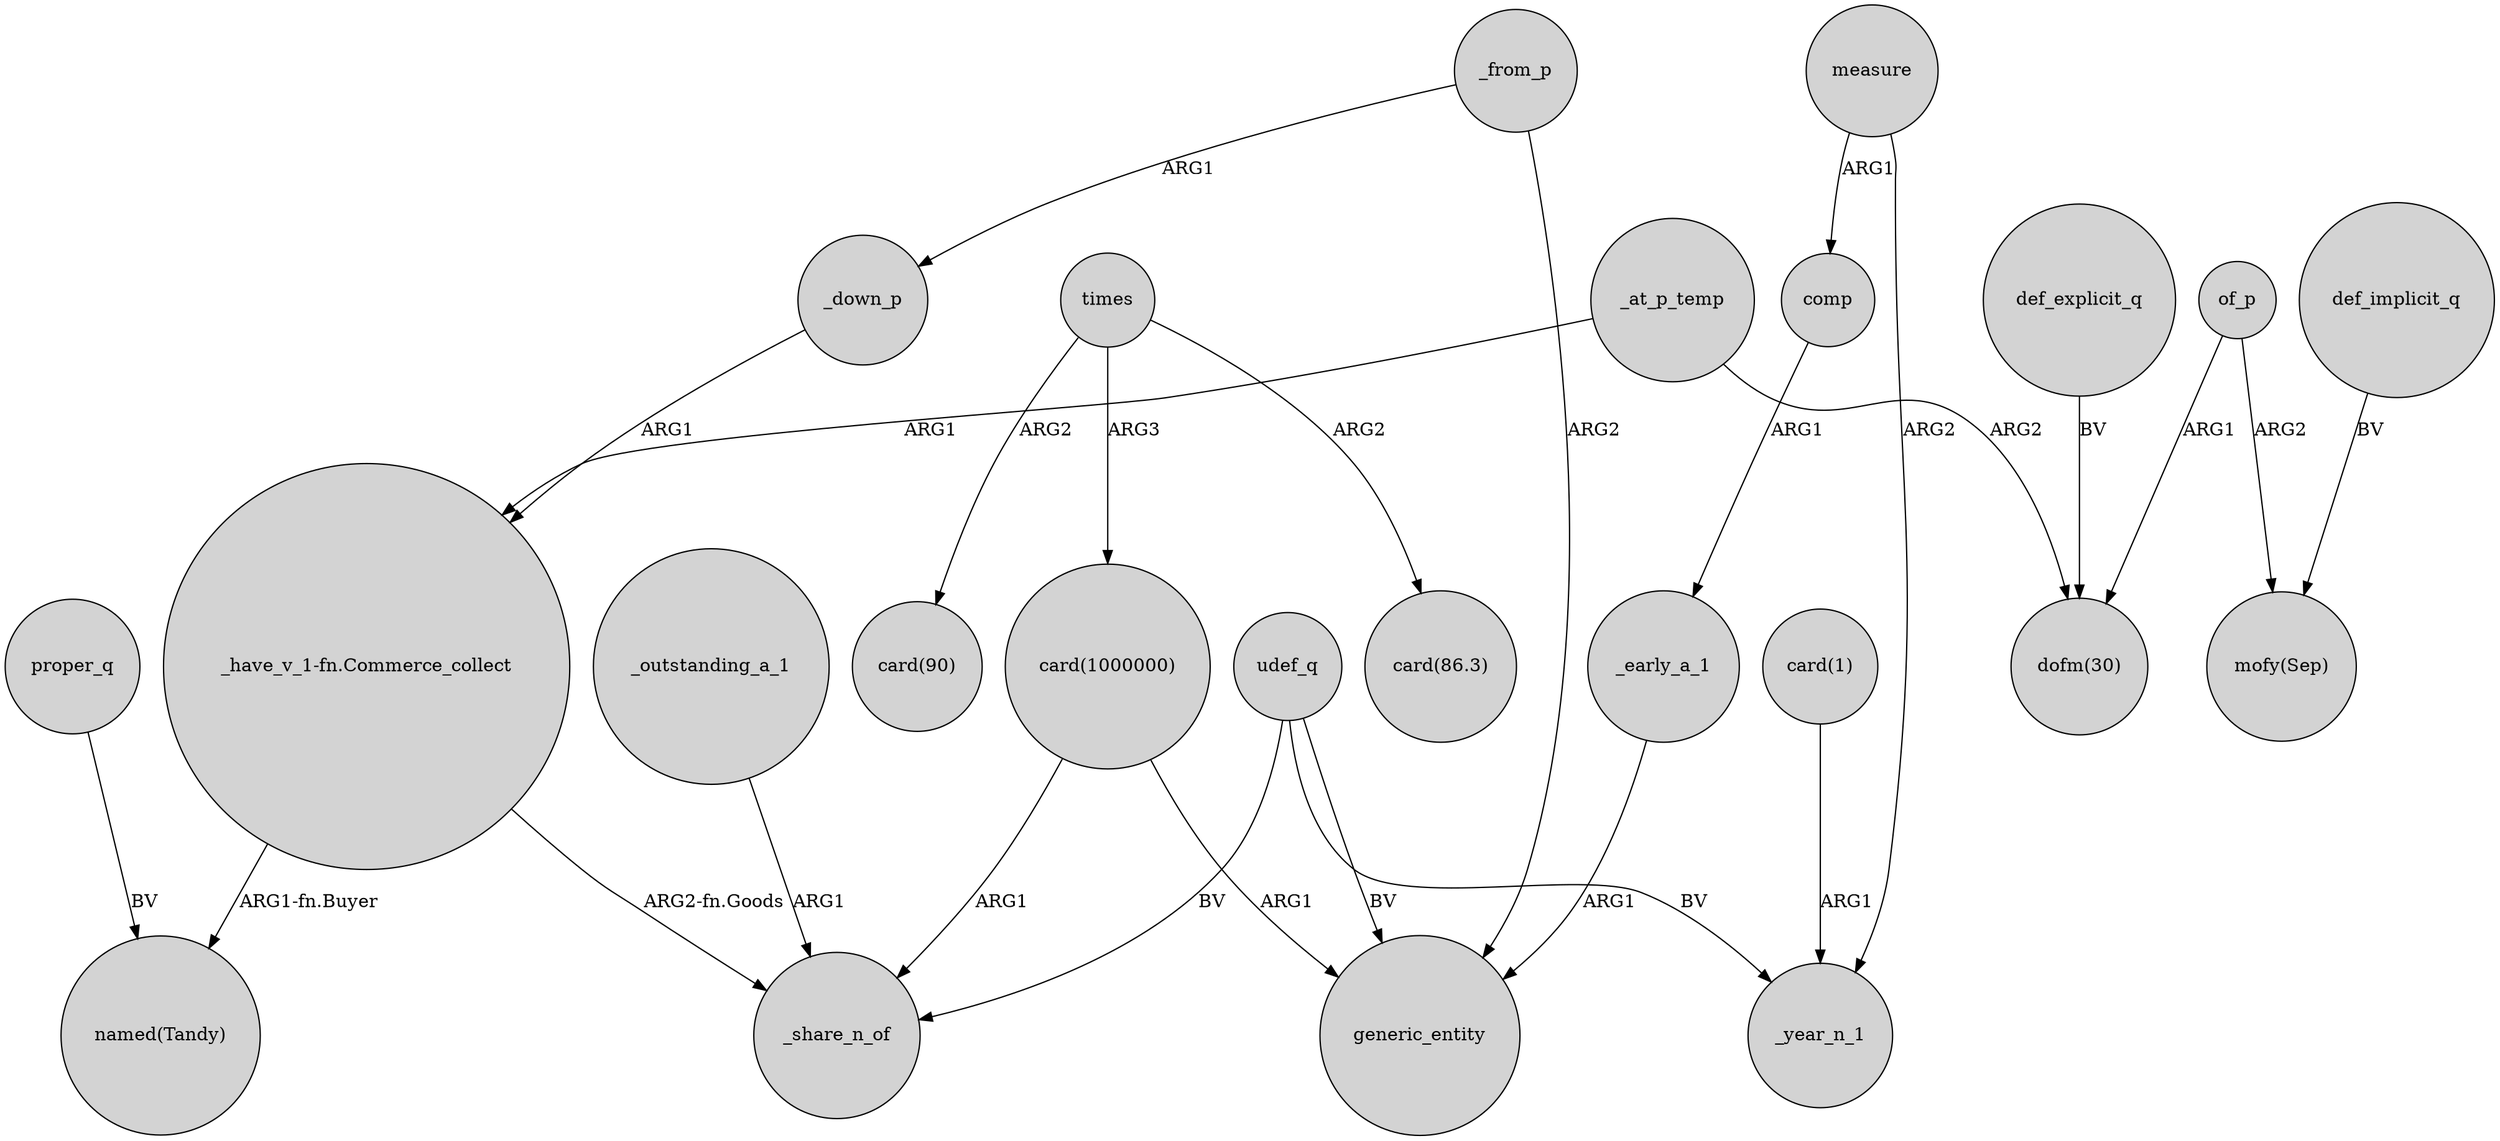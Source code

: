 digraph {
	node [shape=circle style=filled]
	"_have_v_1-fn.Commerce_collect" -> "named(Tandy)" [label="ARG1-fn.Buyer"]
	"card(1)" -> _year_n_1 [label=ARG1]
	_at_p_temp -> "dofm(30)" [label=ARG2]
	_from_p -> generic_entity [label=ARG2]
	_at_p_temp -> "_have_v_1-fn.Commerce_collect" [label=ARG1]
	times -> "card(1000000)" [label=ARG3]
	def_implicit_q -> "mofy(Sep)" [label=BV]
	comp -> _early_a_1 [label=ARG1]
	def_explicit_q -> "dofm(30)" [label=BV]
	of_p -> "mofy(Sep)" [label=ARG2]
	times -> "card(86.3)" [label=ARG2]
	udef_q -> generic_entity [label=BV]
	_outstanding_a_1 -> _share_n_of [label=ARG1]
	times -> "card(90)" [label=ARG2]
	"_have_v_1-fn.Commerce_collect" -> _share_n_of [label="ARG2-fn.Goods"]
	_from_p -> _down_p [label=ARG1]
	measure -> _year_n_1 [label=ARG2]
	"card(1000000)" -> generic_entity [label=ARG1]
	udef_q -> _share_n_of [label=BV]
	_early_a_1 -> generic_entity [label=ARG1]
	"card(1000000)" -> _share_n_of [label=ARG1]
	measure -> comp [label=ARG1]
	udef_q -> _year_n_1 [label=BV]
	of_p -> "dofm(30)" [label=ARG1]
	proper_q -> "named(Tandy)" [label=BV]
	_down_p -> "_have_v_1-fn.Commerce_collect" [label=ARG1]
}
